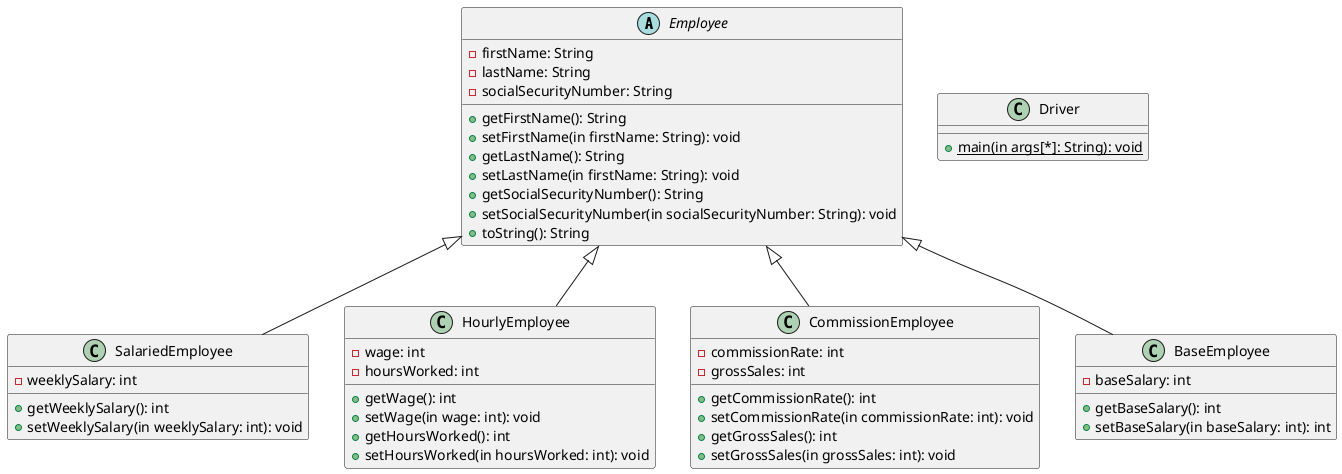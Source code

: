 @startuml
'https://plantuml.com/class-diagram

abstract class Employee {
-firstName: String
-lastName: String
-socialSecurityNumber: String

+ getFirstName(): String
+ setFirstName(in firstName: String): void
+ getLastName(): String
+ setLastName(in firstName: String): void
+ getSocialSecurityNumber(): String
+ setSocialSecurityNumber(in socialSecurityNumber: String): void
+ toString(): String
}

class SalariedEmployee {
- weeklySalary: int

+ getWeeklySalary(): int
+ setWeeklySalary(in weeklySalary: int): void
}


class HourlyEmployee{
- wage: int
- hoursWorked: int

+ getWage(): int
+ setWage(in wage: int): void
+ getHoursWorked(): int
+ setHoursWorked(in hoursWorked: int): void
}

class CommissionEmployee {
- commissionRate: int
- grossSales: int

+ getCommissionRate(): int
+ setCommissionRate(in commissionRate: int): void
+ getGrossSales(): int
+ setGrossSales(in grossSales: int): void
}

class BaseEmployee {
- baseSalary: int

+ getBaseSalary(): int
+ setBaseSalary(in baseSalary: int): int
}


Employee <|-- SalariedEmployee
Employee <|-- HourlyEmployee
Employee <|-- CommissionEmployee
Employee <|-- BaseEmployee


class Driver {
+ {static} main(in args[*]: String): void
}

@enduml